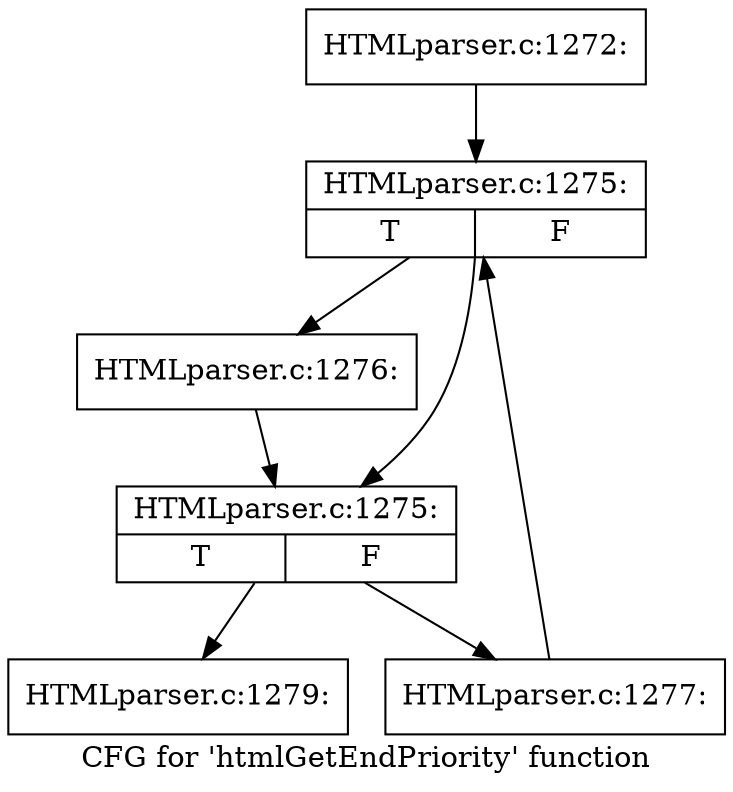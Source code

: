 digraph "CFG for 'htmlGetEndPriority' function" {
	label="CFG for 'htmlGetEndPriority' function";

	Node0x3fa7a70 [shape=record,label="{HTMLparser.c:1272:}"];
	Node0x3fa7a70 -> Node0x3fa7d50;
	Node0x3fa7d50 [shape=record,label="{HTMLparser.c:1275:|{<s0>T|<s1>F}}"];
	Node0x3fa7d50 -> Node0x3fa8000;
	Node0x3fa7d50 -> Node0x3fa7fb0;
	Node0x3fa8000 [shape=record,label="{HTMLparser.c:1276:}"];
	Node0x3fa8000 -> Node0x3fa7fb0;
	Node0x3fa7fb0 [shape=record,label="{HTMLparser.c:1275:|{<s0>T|<s1>F}}"];
	Node0x3fa7fb0 -> Node0x3faf170;
	Node0x3fa7fb0 -> Node0x3fa7f30;
	Node0x3faf170 [shape=record,label="{HTMLparser.c:1277:}"];
	Node0x3faf170 -> Node0x3fa7d50;
	Node0x3fa7f30 [shape=record,label="{HTMLparser.c:1279:}"];
}
